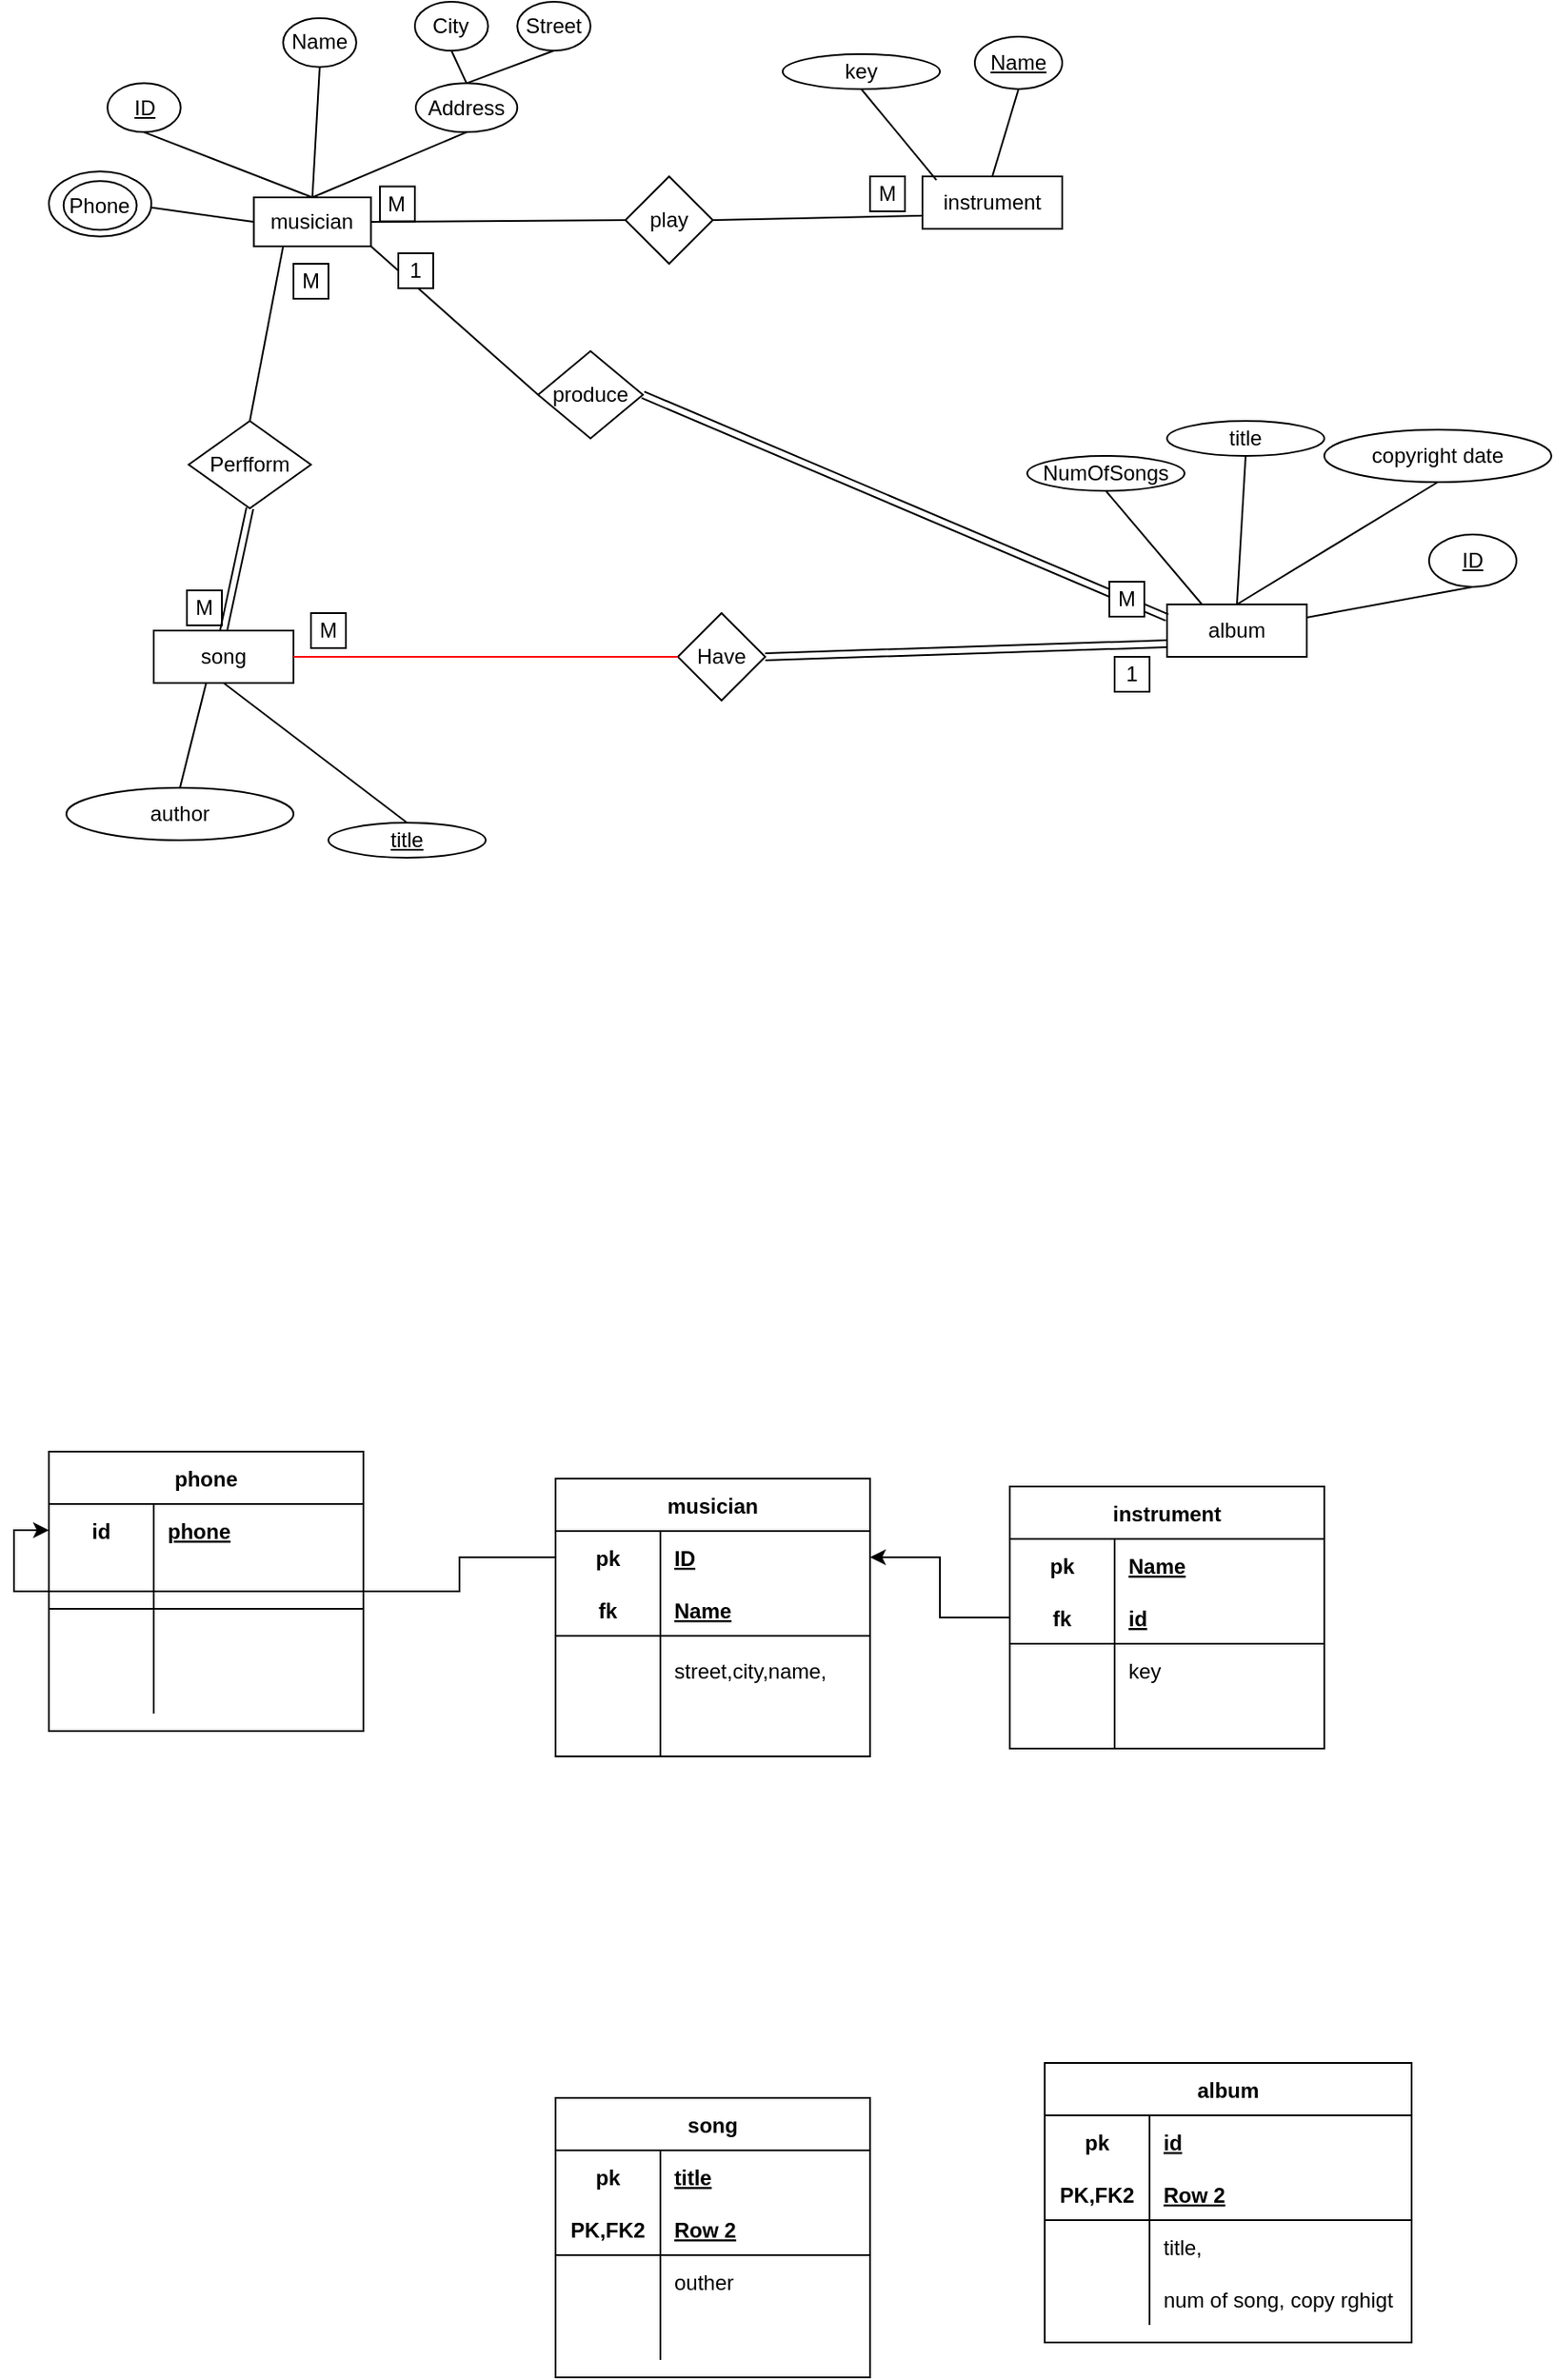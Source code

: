 <mxfile version="15.8.4" type="device" pages="2"><diagram id="q96kgmdiZf2N8kwf6P9B" name="Page-1"><mxGraphModel dx="868" dy="553" grid="1" gridSize="10" guides="1" tooltips="1" connect="1" arrows="1" fold="1" page="1" pageScale="1" pageWidth="1100" pageHeight="850" math="0" shadow="0"><root><mxCell id="0"/><mxCell id="1" parent="0"/><mxCell id="_PmwkuPQehdAPCDJU2OH-1" value="" style="group" parent="1" vertex="1" connectable="0"><mxGeometry x="30" y="40" width="310" height="140" as="geometry"/></mxCell><mxCell id="_PmwkuPQehdAPCDJU2OH-2" value="&lt;span class=&quot;fontstyle0&quot;&gt;musician&lt;/span&gt; &lt;br/&gt;" style="rounded=0;whiteSpace=wrap;html=1;" parent="_PmwkuPQehdAPCDJU2OH-1" vertex="1"><mxGeometry x="117.297" y="112" width="67.027" height="28" as="geometry"/></mxCell><mxCell id="_PmwkuPQehdAPCDJU2OH-3" value="&lt;u&gt;ID&lt;/u&gt;" style="ellipse;whiteSpace=wrap;html=1;" parent="_PmwkuPQehdAPCDJU2OH-1" vertex="1"><mxGeometry x="33.514" y="46.667" width="41.892" height="28" as="geometry"/></mxCell><mxCell id="_PmwkuPQehdAPCDJU2OH-4" value="Name" style="ellipse;whiteSpace=wrap;html=1;" parent="_PmwkuPQehdAPCDJU2OH-1" vertex="1"><mxGeometry x="134.054" y="9.333" width="41.892" height="28" as="geometry"/></mxCell><mxCell id="_PmwkuPQehdAPCDJU2OH-5" value="Address" style="ellipse;whiteSpace=wrap;html=1;" parent="_PmwkuPQehdAPCDJU2OH-1" vertex="1"><mxGeometry x="210" y="46.67" width="58.11" height="28" as="geometry"/></mxCell><mxCell id="_PmwkuPQehdAPCDJU2OH-6" value="Street" style="ellipse;whiteSpace=wrap;html=1;" parent="_PmwkuPQehdAPCDJU2OH-1" vertex="1"><mxGeometry x="268.108" width="41.892" height="28" as="geometry"/></mxCell><mxCell id="_PmwkuPQehdAPCDJU2OH-7" value="City" style="ellipse;whiteSpace=wrap;html=1;" parent="_PmwkuPQehdAPCDJU2OH-1" vertex="1"><mxGeometry x="209.459" width="41.892" height="28" as="geometry"/></mxCell><mxCell id="_PmwkuPQehdAPCDJU2OH-8" value="" style="endArrow=none;html=1;rounded=0;entryX=0.5;entryY=0;entryDx=0;entryDy=0;exitX=0.5;exitY=1;exitDx=0;exitDy=0;" parent="_PmwkuPQehdAPCDJU2OH-1" source="_PmwkuPQehdAPCDJU2OH-3" target="_PmwkuPQehdAPCDJU2OH-2" edge="1"><mxGeometry width="50" height="50" relative="1" as="geometry"><mxPoint x="142.432" y="214.667" as="sourcePoint"/><mxPoint x="184.324" y="168" as="targetPoint"/></mxGeometry></mxCell><mxCell id="_PmwkuPQehdAPCDJU2OH-9" value="" style="endArrow=none;html=1;rounded=0;entryX=0.5;entryY=0;entryDx=0;entryDy=0;exitX=0.5;exitY=1;exitDx=0;exitDy=0;" parent="_PmwkuPQehdAPCDJU2OH-1" source="_PmwkuPQehdAPCDJU2OH-4" target="_PmwkuPQehdAPCDJU2OH-2" edge="1"><mxGeometry width="50" height="50" relative="1" as="geometry"><mxPoint x="87.973" y="37.333" as="sourcePoint"/><mxPoint x="159.189" y="121.333" as="targetPoint"/></mxGeometry></mxCell><mxCell id="_PmwkuPQehdAPCDJU2OH-10" value="" style="endArrow=none;html=1;rounded=0;exitX=0.5;exitY=1;exitDx=0;exitDy=0;" parent="_PmwkuPQehdAPCDJU2OH-1" source="_PmwkuPQehdAPCDJU2OH-5" edge="1"><mxGeometry width="50" height="50" relative="1" as="geometry"><mxPoint x="163.378" y="37.333" as="sourcePoint"/><mxPoint x="150.811" y="112" as="targetPoint"/></mxGeometry></mxCell><mxCell id="_PmwkuPQehdAPCDJU2OH-11" value="" style="endArrow=none;html=1;rounded=0;entryX=0.5;entryY=0;entryDx=0;entryDy=0;exitX=0.5;exitY=1;exitDx=0;exitDy=0;" parent="_PmwkuPQehdAPCDJU2OH-1" source="_PmwkuPQehdAPCDJU2OH-7" target="_PmwkuPQehdAPCDJU2OH-5" edge="1"><mxGeometry width="50" height="50" relative="1" as="geometry"><mxPoint x="150.811" y="65.333" as="sourcePoint"/><mxPoint x="159.189" y="121.333" as="targetPoint"/></mxGeometry></mxCell><mxCell id="_PmwkuPQehdAPCDJU2OH-12" value="" style="endArrow=none;html=1;rounded=0;entryX=0.5;entryY=0;entryDx=0;entryDy=0;exitX=0.5;exitY=1;exitDx=0;exitDy=0;" parent="_PmwkuPQehdAPCDJU2OH-1" source="_PmwkuPQehdAPCDJU2OH-6" target="_PmwkuPQehdAPCDJU2OH-5" edge="1"><mxGeometry width="50" height="50" relative="1" as="geometry"><mxPoint x="238.784" y="37.333" as="sourcePoint"/><mxPoint x="255.541" y="56" as="targetPoint"/></mxGeometry></mxCell><mxCell id="_PmwkuPQehdAPCDJU2OH-13" value="" style="endArrow=none;html=1;rounded=0;entryX=0;entryY=0.5;entryDx=0;entryDy=0;exitX=1;exitY=0.5;exitDx=0;exitDy=0;" parent="_PmwkuPQehdAPCDJU2OH-1" source="_PmwkuPQehdAPCDJU2OH-16" target="_PmwkuPQehdAPCDJU2OH-2" edge="1"><mxGeometry width="50" height="50" relative="1" as="geometry"><mxPoint x="-25.135" y="112" as="sourcePoint"/><mxPoint x="37.703" y="186.667" as="targetPoint"/></mxGeometry></mxCell><mxCell id="_PmwkuPQehdAPCDJU2OH-14" value="" style="group" parent="_PmwkuPQehdAPCDJU2OH-1" vertex="1" connectable="0"><mxGeometry y="97.067" width="58.649" height="37.333" as="geometry"/></mxCell><mxCell id="_PmwkuPQehdAPCDJU2OH-15" value="" style="ellipse;whiteSpace=wrap;html=1;" parent="_PmwkuPQehdAPCDJU2OH-14" vertex="1"><mxGeometry width="58.649" height="37.333" as="geometry"/></mxCell><mxCell id="_PmwkuPQehdAPCDJU2OH-16" value="Phone" style="ellipse;whiteSpace=wrap;html=1;" parent="_PmwkuPQehdAPCDJU2OH-14" vertex="1"><mxGeometry x="8.378" y="5.6" width="41.892" height="28" as="geometry"/></mxCell><mxCell id="_PmwkuPQehdAPCDJU2OH-17" value="" style="shape=table;startSize=0;container=1;collapsible=0;childLayout=tableLayout;" parent="_PmwkuPQehdAPCDJU2OH-1" vertex="1"><mxGeometry x="189.46" y="105.73" width="20" height="20" as="geometry"/></mxCell><mxCell id="_PmwkuPQehdAPCDJU2OH-18" value="" style="shape=partialRectangle;collapsible=0;dropTarget=0;pointerEvents=0;fillColor=none;top=0;left=0;bottom=0;right=0;points=[[0,0.5],[1,0.5]];portConstraint=eastwest;" parent="_PmwkuPQehdAPCDJU2OH-17" vertex="1"><mxGeometry width="20" height="20" as="geometry"/></mxCell><mxCell id="_PmwkuPQehdAPCDJU2OH-19" value="M" style="shape=partialRectangle;html=1;whiteSpace=wrap;connectable=0;overflow=hidden;fillColor=none;top=0;left=0;bottom=0;right=0;pointerEvents=1;" parent="_PmwkuPQehdAPCDJU2OH-18" vertex="1"><mxGeometry width="20" height="20" as="geometry"><mxRectangle width="20" height="20" as="alternateBounds"/></mxGeometry></mxCell><mxCell id="_PmwkuPQehdAPCDJU2OH-20" value="" style="group" parent="1" vertex="1" connectable="0"><mxGeometry x="450" y="60" width="160" height="110" as="geometry"/></mxCell><mxCell id="_PmwkuPQehdAPCDJU2OH-21" value="&lt;span class=&quot;fontstyle0&quot;&gt;instrument&lt;/span&gt; &lt;br/&gt;" style="rounded=0;whiteSpace=wrap;html=1;" parent="_PmwkuPQehdAPCDJU2OH-20" vertex="1"><mxGeometry x="80" y="80" width="80" height="30" as="geometry"/></mxCell><mxCell id="_PmwkuPQehdAPCDJU2OH-22" value="&lt;u&gt;Name&lt;/u&gt;" style="ellipse;whiteSpace=wrap;html=1;" parent="_PmwkuPQehdAPCDJU2OH-20" vertex="1"><mxGeometry x="110" width="50" height="30" as="geometry"/></mxCell><mxCell id="_PmwkuPQehdAPCDJU2OH-23" value="" style="endArrow=none;html=1;rounded=0;entryX=0.5;entryY=1;entryDx=0;entryDy=0;exitX=0.5;exitY=0;exitDx=0;exitDy=0;" parent="_PmwkuPQehdAPCDJU2OH-20" source="_PmwkuPQehdAPCDJU2OH-21" target="_PmwkuPQehdAPCDJU2OH-22" edge="1"><mxGeometry width="50" height="50" relative="1" as="geometry"><mxPoint x="145" y="50" as="sourcePoint"/><mxPoint x="140" y="-40" as="targetPoint"/></mxGeometry></mxCell><mxCell id="_PmwkuPQehdAPCDJU2OH-24" value="&lt;span class=&quot;fontstyle0&quot;&gt;key&lt;/span&gt; " style="ellipse;whiteSpace=wrap;html=1;" parent="_PmwkuPQehdAPCDJU2OH-20" vertex="1"><mxGeometry y="10" width="90" height="20" as="geometry"/></mxCell><mxCell id="_PmwkuPQehdAPCDJU2OH-25" value="" style="endArrow=none;html=1;rounded=0;entryX=0.5;entryY=1;entryDx=0;entryDy=0;exitX=0.1;exitY=0.067;exitDx=0;exitDy=0;exitPerimeter=0;" parent="_PmwkuPQehdAPCDJU2OH-20" source="_PmwkuPQehdAPCDJU2OH-21" target="_PmwkuPQehdAPCDJU2OH-24" edge="1"><mxGeometry width="50" height="50" relative="1" as="geometry"><mxPoint x="40" y="80" as="sourcePoint"/><mxPoint x="60" y="-40" as="targetPoint"/></mxGeometry></mxCell><mxCell id="_PmwkuPQehdAPCDJU2OH-26" value="" style="shape=table;startSize=0;container=1;collapsible=0;childLayout=tableLayout;" parent="_PmwkuPQehdAPCDJU2OH-20" vertex="1"><mxGeometry x="50" y="80" width="20" height="20" as="geometry"/></mxCell><mxCell id="_PmwkuPQehdAPCDJU2OH-27" value="" style="shape=partialRectangle;collapsible=0;dropTarget=0;pointerEvents=0;fillColor=none;top=0;left=0;bottom=0;right=0;points=[[0,0.5],[1,0.5]];portConstraint=eastwest;" parent="_PmwkuPQehdAPCDJU2OH-26" vertex="1"><mxGeometry width="20" height="20" as="geometry"/></mxCell><mxCell id="_PmwkuPQehdAPCDJU2OH-28" value="M" style="shape=partialRectangle;html=1;whiteSpace=wrap;connectable=0;overflow=hidden;fillColor=none;top=0;left=0;bottom=0;right=0;pointerEvents=1;" parent="_PmwkuPQehdAPCDJU2OH-27" vertex="1"><mxGeometry width="20" height="20" as="geometry"><mxRectangle width="20" height="20" as="alternateBounds"/></mxGeometry></mxCell><mxCell id="_PmwkuPQehdAPCDJU2OH-29" value="" style="group" parent="1" vertex="1" connectable="0"><mxGeometry x="10" y="320" width="240" height="110" as="geometry"/></mxCell><mxCell id="_PmwkuPQehdAPCDJU2OH-30" value="" style="group" parent="_PmwkuPQehdAPCDJU2OH-29" vertex="1" connectable="0"><mxGeometry x="80" width="160" height="110" as="geometry"/></mxCell><mxCell id="_PmwkuPQehdAPCDJU2OH-31" value="&lt;span class=&quot;fontstyle0&quot;&gt;song&lt;/span&gt; &lt;br/&gt;" style="rounded=0;whiteSpace=wrap;html=1;" parent="_PmwkuPQehdAPCDJU2OH-30" vertex="1"><mxGeometry y="80" width="80" height="30" as="geometry"/></mxCell><mxCell id="_PmwkuPQehdAPCDJU2OH-32" value="" style="shape=table;startSize=0;container=1;collapsible=0;childLayout=tableLayout;" parent="_PmwkuPQehdAPCDJU2OH-30" vertex="1"><mxGeometry x="90" y="70" width="20" height="20" as="geometry"/></mxCell><mxCell id="_PmwkuPQehdAPCDJU2OH-33" value="" style="shape=partialRectangle;collapsible=0;dropTarget=0;pointerEvents=0;fillColor=none;top=0;left=0;bottom=0;right=0;points=[[0,0.5],[1,0.5]];portConstraint=eastwest;" parent="_PmwkuPQehdAPCDJU2OH-32" vertex="1"><mxGeometry width="20" height="20" as="geometry"/></mxCell><mxCell id="_PmwkuPQehdAPCDJU2OH-34" value="M" style="shape=partialRectangle;html=1;whiteSpace=wrap;connectable=0;overflow=hidden;fillColor=none;top=0;left=0;bottom=0;right=0;pointerEvents=1;" parent="_PmwkuPQehdAPCDJU2OH-33" vertex="1"><mxGeometry width="20" height="20" as="geometry"><mxRectangle width="20" height="20" as="alternateBounds"/></mxGeometry></mxCell><mxCell id="_PmwkuPQehdAPCDJU2OH-35" value="" style="shape=table;startSize=0;container=1;collapsible=0;childLayout=tableLayout;" parent="_PmwkuPQehdAPCDJU2OH-30" vertex="1"><mxGeometry x="19" y="57" width="20" height="20" as="geometry"/></mxCell><mxCell id="_PmwkuPQehdAPCDJU2OH-36" value="" style="shape=partialRectangle;collapsible=0;dropTarget=0;pointerEvents=0;fillColor=none;top=0;left=0;bottom=0;right=0;points=[[0,0.5],[1,0.5]];portConstraint=eastwest;" parent="_PmwkuPQehdAPCDJU2OH-35" vertex="1"><mxGeometry width="20" height="20" as="geometry"/></mxCell><mxCell id="_PmwkuPQehdAPCDJU2OH-37" value="M" style="shape=partialRectangle;html=1;whiteSpace=wrap;connectable=0;overflow=hidden;fillColor=none;top=0;left=0;bottom=0;right=0;pointerEvents=1;" parent="_PmwkuPQehdAPCDJU2OH-36" vertex="1"><mxGeometry width="20" height="20" as="geometry"><mxRectangle width="20" height="20" as="alternateBounds"/></mxGeometry></mxCell><mxCell id="_PmwkuPQehdAPCDJU2OH-38" value="play" style="rhombus;whiteSpace=wrap;html=1;" parent="1" vertex="1"><mxGeometry x="360" y="140" width="50" height="50" as="geometry"/></mxCell><mxCell id="_PmwkuPQehdAPCDJU2OH-39" value="" style="endArrow=none;html=1;rounded=0;entryX=0;entryY=0.5;entryDx=0;entryDy=0;exitX=1;exitY=0.5;exitDx=0;exitDy=0;" parent="1" source="_PmwkuPQehdAPCDJU2OH-2" target="_PmwkuPQehdAPCDJU2OH-38" edge="1"><mxGeometry width="50" height="50" relative="1" as="geometry"><mxPoint x="450" y="300" as="sourcePoint"/><mxPoint x="500" y="250" as="targetPoint"/></mxGeometry></mxCell><mxCell id="_PmwkuPQehdAPCDJU2OH-40" value="" style="endArrow=none;html=1;rounded=0;entryX=0;entryY=0.75;entryDx=0;entryDy=0;exitX=1;exitY=0.5;exitDx=0;exitDy=0;" parent="1" source="_PmwkuPQehdAPCDJU2OH-38" target="_PmwkuPQehdAPCDJU2OH-21" edge="1"><mxGeometry width="50" height="50" relative="1" as="geometry"><mxPoint x="224.324" y="176.0" as="sourcePoint"/><mxPoint x="370" y="175" as="targetPoint"/></mxGeometry></mxCell><mxCell id="_PmwkuPQehdAPCDJU2OH-41" value="Have" style="rhombus;whiteSpace=wrap;html=1;" parent="1" vertex="1"><mxGeometry x="390" y="390" width="50" height="50" as="geometry"/></mxCell><mxCell id="_PmwkuPQehdAPCDJU2OH-42" value="" style="endArrow=none;html=1;rounded=0;entryX=0;entryY=0.5;entryDx=0;entryDy=0;exitX=1;exitY=0.5;exitDx=0;exitDy=0;strokeColor=#FF0000;" parent="1" source="_PmwkuPQehdAPCDJU2OH-31" target="_PmwkuPQehdAPCDJU2OH-41" edge="1"><mxGeometry width="50" height="50" relative="1" as="geometry"><mxPoint x="180.004" y="415.41" as="sourcePoint"/><mxPoint x="325.68" y="414.41" as="targetPoint"/></mxGeometry></mxCell><mxCell id="_PmwkuPQehdAPCDJU2OH-43" value="" style="endArrow=none;html=1;rounded=0;entryX=1;entryY=0.5;entryDx=0;entryDy=0;exitX=0;exitY=0.75;exitDx=0;exitDy=0;shape=link;" parent="1" source="_PmwkuPQehdAPCDJU2OH-46" target="_PmwkuPQehdAPCDJU2OH-41" edge="1"><mxGeometry width="50" height="50" relative="1" as="geometry"><mxPoint x="650" y="320" as="sourcePoint"/><mxPoint x="400" y="425" as="targetPoint"/></mxGeometry></mxCell><mxCell id="_PmwkuPQehdAPCDJU2OH-44" value="" style="group" parent="1" vertex="1" connectable="0"><mxGeometry x="510" y="305" width="360" height="110" as="geometry"/></mxCell><mxCell id="_PmwkuPQehdAPCDJU2OH-45" value="" style="group" parent="_PmwkuPQehdAPCDJU2OH-44" vertex="1" connectable="0"><mxGeometry x="80" width="280" height="110" as="geometry"/></mxCell><mxCell id="_PmwkuPQehdAPCDJU2OH-46" value="&lt;span class=&quot;fontstyle0&quot;&gt;album&lt;/span&gt; &lt;br/&gt;" style="rounded=0;whiteSpace=wrap;html=1;" parent="_PmwkuPQehdAPCDJU2OH-45" vertex="1"><mxGeometry x="80" y="80" width="80" height="30" as="geometry"/></mxCell><mxCell id="_PmwkuPQehdAPCDJU2OH-47" value="&lt;u&gt;ID&lt;/u&gt;" style="ellipse;whiteSpace=wrap;html=1;" parent="_PmwkuPQehdAPCDJU2OH-45" vertex="1"><mxGeometry x="230" y="40" width="50" height="30" as="geometry"/></mxCell><mxCell id="_PmwkuPQehdAPCDJU2OH-48" value="" style="endArrow=none;html=1;rounded=0;entryX=1;entryY=0.25;entryDx=0;entryDy=0;exitX=0.5;exitY=1;exitDx=0;exitDy=0;" parent="_PmwkuPQehdAPCDJU2OH-45" source="_PmwkuPQehdAPCDJU2OH-47" target="_PmwkuPQehdAPCDJU2OH-46" edge="1"><mxGeometry width="50" height="50" relative="1" as="geometry"><mxPoint x="360" y="220" as="sourcePoint"/><mxPoint x="370" y="110" as="targetPoint"/></mxGeometry></mxCell><mxCell id="_PmwkuPQehdAPCDJU2OH-49" value="" style="shape=table;startSize=0;container=1;collapsible=0;childLayout=tableLayout;" parent="_PmwkuPQehdAPCDJU2OH-45" vertex="1"><mxGeometry x="50" y="110" width="20" height="20" as="geometry"/></mxCell><mxCell id="_PmwkuPQehdAPCDJU2OH-50" value="" style="shape=partialRectangle;collapsible=0;dropTarget=0;pointerEvents=0;fillColor=none;top=0;left=0;bottom=0;right=0;points=[[0,0.5],[1,0.5]];portConstraint=eastwest;" parent="_PmwkuPQehdAPCDJU2OH-49" vertex="1"><mxGeometry width="20" height="20" as="geometry"/></mxCell><mxCell id="_PmwkuPQehdAPCDJU2OH-51" value="1" style="shape=partialRectangle;html=1;whiteSpace=wrap;connectable=0;overflow=hidden;fillColor=none;top=0;left=0;bottom=0;right=0;pointerEvents=1;" parent="_PmwkuPQehdAPCDJU2OH-50" vertex="1"><mxGeometry width="20" height="20" as="geometry"><mxRectangle width="20" height="20" as="alternateBounds"/></mxGeometry></mxCell><mxCell id="_PmwkuPQehdAPCDJU2OH-52" value="&lt;span class=&quot;fontstyle0&quot;&gt;copyright date&lt;/span&gt; &lt;br/&gt;" style="ellipse;whiteSpace=wrap;html=1;" parent="1" vertex="1"><mxGeometry x="760" y="285" width="130" height="30" as="geometry"/></mxCell><mxCell id="_PmwkuPQehdAPCDJU2OH-53" value="" style="endArrow=none;html=1;rounded=0;entryX=0.5;entryY=1;entryDx=0;entryDy=0;exitX=0.5;exitY=0;exitDx=0;exitDy=0;" parent="1" source="_PmwkuPQehdAPCDJU2OH-46" target="_PmwkuPQehdAPCDJU2OH-52" edge="1"><mxGeometry width="50" height="50" relative="1" as="geometry"><mxPoint x="735" y="355" as="sourcePoint"/><mxPoint x="730" y="265" as="targetPoint"/></mxGeometry></mxCell><mxCell id="_PmwkuPQehdAPCDJU2OH-54" value="&lt;span class=&quot;fontstyle0&quot;&gt;title&lt;/span&gt; &lt;br/&gt;" style="ellipse;whiteSpace=wrap;html=1;" parent="1" vertex="1"><mxGeometry x="670" y="280" width="90" height="20" as="geometry"/></mxCell><mxCell id="_PmwkuPQehdAPCDJU2OH-55" value="" style="endArrow=none;html=1;rounded=0;entryX=0.5;entryY=1;entryDx=0;entryDy=0;exitX=0.5;exitY=0;exitDx=0;exitDy=0;" parent="1" source="_PmwkuPQehdAPCDJU2OH-46" target="_PmwkuPQehdAPCDJU2OH-54" edge="1"><mxGeometry width="50" height="50" relative="1" as="geometry"><mxPoint x="710" y="380" as="sourcePoint"/><mxPoint x="650" y="265" as="targetPoint"/></mxGeometry></mxCell><mxCell id="_PmwkuPQehdAPCDJU2OH-56" value="&lt;span class=&quot;fontstyle0&quot;&gt;NumOfSongs&lt;/span&gt;" style="ellipse;whiteSpace=wrap;html=1;" parent="1" vertex="1"><mxGeometry x="590" y="300" width="90" height="20" as="geometry"/></mxCell><mxCell id="_PmwkuPQehdAPCDJU2OH-57" value="" style="endArrow=none;html=1;rounded=0;entryX=0.5;entryY=1;entryDx=0;entryDy=0;exitX=0.25;exitY=0;exitDx=0;exitDy=0;" parent="1" source="_PmwkuPQehdAPCDJU2OH-46" target="_PmwkuPQehdAPCDJU2OH-56" edge="1"><mxGeometry width="50" height="50" relative="1" as="geometry"><mxPoint x="1168.0" y="637.01" as="sourcePoint"/><mxPoint x="570" y="305" as="targetPoint"/><Array as="points"/></mxGeometry></mxCell><mxCell id="_PmwkuPQehdAPCDJU2OH-58" value="&lt;span class=&quot;fontstyle0&quot;&gt;author&lt;/span&gt; &lt;br/&gt;" style="ellipse;whiteSpace=wrap;html=1;" parent="1" vertex="1"><mxGeometry x="40" y="490" width="130" height="30" as="geometry"/></mxCell><mxCell id="_PmwkuPQehdAPCDJU2OH-59" value="" style="endArrow=none;html=1;rounded=0;entryX=0.5;entryY=0;entryDx=0;entryDy=0;" parent="1" target="_PmwkuPQehdAPCDJU2OH-58" edge="1"><mxGeometry width="50" height="50" relative="1" as="geometry"><mxPoint x="120" y="430" as="sourcePoint"/><mxPoint x="150" y="280" as="targetPoint"/></mxGeometry></mxCell><mxCell id="_PmwkuPQehdAPCDJU2OH-60" style="edgeStyle=none;rounded=0;orthogonalLoop=1;jettySize=auto;html=1;" parent="1" source="_PmwkuPQehdAPCDJU2OH-31" edge="1"><mxGeometry relative="1" as="geometry"><mxPoint x="130" y="430" as="targetPoint"/></mxGeometry></mxCell><mxCell id="_PmwkuPQehdAPCDJU2OH-61" value="&lt;span class=&quot;fontstyle0&quot;&gt;&lt;u&gt;title&lt;/u&gt;&lt;/span&gt; " style="ellipse;whiteSpace=wrap;html=1;" parent="1" vertex="1"><mxGeometry x="190" y="510" width="90" height="20" as="geometry"/></mxCell><mxCell id="_PmwkuPQehdAPCDJU2OH-62" value="" style="endArrow=none;html=1;rounded=0;entryX=0.5;entryY=0;entryDx=0;entryDy=0;exitX=0.5;exitY=1;exitDx=0;exitDy=0;" parent="1" source="_PmwkuPQehdAPCDJU2OH-31" target="_PmwkuPQehdAPCDJU2OH-61" edge="1"><mxGeometry width="50" height="50" relative="1" as="geometry"><mxPoint x="60" y="720" as="sourcePoint"/><mxPoint x="80" y="600" as="targetPoint"/></mxGeometry></mxCell><mxCell id="_PmwkuPQehdAPCDJU2OH-63" value="" style="endArrow=none;html=1;rounded=0;entryX=0.5;entryY=0;entryDx=0;entryDy=0;exitX=0.25;exitY=1;exitDx=0;exitDy=0;" parent="1" source="_PmwkuPQehdAPCDJU2OH-2" target="_PmwkuPQehdAPCDJU2OH-74" edge="1"><mxGeometry width="50" height="50" relative="1" as="geometry"><mxPoint x="180" y="200" as="sourcePoint"/><mxPoint x="370" y="175" as="targetPoint"/></mxGeometry></mxCell><mxCell id="_PmwkuPQehdAPCDJU2OH-64" value="" style="endArrow=none;html=1;rounded=0;entryX=0.5;entryY=1;entryDx=0;entryDy=0;shape=link;" parent="1" target="_PmwkuPQehdAPCDJU2OH-74" edge="1"><mxGeometry width="50" height="50" relative="1" as="geometry"><mxPoint x="130" y="400" as="sourcePoint"/><mxPoint x="145" y="290" as="targetPoint"/></mxGeometry></mxCell><mxCell id="_PmwkuPQehdAPCDJU2OH-65" value="" style="shape=table;startSize=0;container=1;collapsible=0;childLayout=tableLayout;" parent="1" vertex="1"><mxGeometry x="170" y="190" width="20" height="20" as="geometry"/></mxCell><mxCell id="_PmwkuPQehdAPCDJU2OH-66" value="" style="shape=partialRectangle;collapsible=0;dropTarget=0;pointerEvents=0;fillColor=none;top=0;left=0;bottom=0;right=0;points=[[0,0.5],[1,0.5]];portConstraint=eastwest;" parent="_PmwkuPQehdAPCDJU2OH-65" vertex="1"><mxGeometry width="20" height="20" as="geometry"/></mxCell><mxCell id="_PmwkuPQehdAPCDJU2OH-67" value="M" style="shape=partialRectangle;html=1;whiteSpace=wrap;connectable=0;overflow=hidden;fillColor=none;top=0;left=0;bottom=0;right=0;pointerEvents=1;" parent="_PmwkuPQehdAPCDJU2OH-66" vertex="1"><mxGeometry width="20" height="20" as="geometry"><mxRectangle width="20" height="20" as="alternateBounds"/></mxGeometry></mxCell><mxCell id="_PmwkuPQehdAPCDJU2OH-68" value="&lt;span class=&quot;fontstyle0&quot;&gt;produce&lt;/span&gt;" style="rhombus;whiteSpace=wrap;html=1;" parent="1" vertex="1"><mxGeometry x="310" y="240" width="60" height="50" as="geometry"/></mxCell><mxCell id="_PmwkuPQehdAPCDJU2OH-69" value="" style="endArrow=none;html=1;rounded=0;entryX=0;entryY=0.5;entryDx=0;entryDy=0;exitX=1;exitY=1;exitDx=0;exitDy=0;" parent="1" source="_PmwkuPQehdAPCDJU2OH-2" target="_PmwkuPQehdAPCDJU2OH-68" edge="1"><mxGeometry width="50" height="50" relative="1" as="geometry"><mxPoint x="224.324" y="176.0" as="sourcePoint"/><mxPoint x="370" y="175" as="targetPoint"/></mxGeometry></mxCell><mxCell id="_PmwkuPQehdAPCDJU2OH-70" value="" style="endArrow=none;html=1;rounded=0;entryX=1;entryY=0.5;entryDx=0;entryDy=0;exitX=0;exitY=0.25;exitDx=0;exitDy=0;shape=link;" parent="1" source="_PmwkuPQehdAPCDJU2OH-46" target="_PmwkuPQehdAPCDJU2OH-68" edge="1"><mxGeometry width="50" height="50" relative="1" as="geometry"><mxPoint x="224.324" y="190.0" as="sourcePoint"/><mxPoint x="320" y="275" as="targetPoint"/></mxGeometry></mxCell><mxCell id="_PmwkuPQehdAPCDJU2OH-71" value="" style="shape=table;startSize=0;container=1;collapsible=0;childLayout=tableLayout;" parent="1" vertex="1"><mxGeometry x="230" y="184" width="20" height="20" as="geometry"/></mxCell><mxCell id="_PmwkuPQehdAPCDJU2OH-72" value="" style="shape=partialRectangle;collapsible=0;dropTarget=0;pointerEvents=0;fillColor=none;top=0;left=0;bottom=0;right=0;points=[[0,0.5],[1,0.5]];portConstraint=eastwest;" parent="_PmwkuPQehdAPCDJU2OH-71" vertex="1"><mxGeometry width="20" height="20" as="geometry"/></mxCell><mxCell id="_PmwkuPQehdAPCDJU2OH-73" value="1" style="shape=partialRectangle;html=1;whiteSpace=wrap;connectable=0;overflow=hidden;fillColor=none;top=0;left=0;bottom=0;right=0;pointerEvents=1;" parent="_PmwkuPQehdAPCDJU2OH-72" vertex="1"><mxGeometry width="20" height="20" as="geometry"><mxRectangle width="20" height="20" as="alternateBounds"/></mxGeometry></mxCell><mxCell id="_PmwkuPQehdAPCDJU2OH-74" value="Perfform" style="rhombus;whiteSpace=wrap;html=1;" parent="1" vertex="1"><mxGeometry x="110" y="280" width="70" height="50" as="geometry"/></mxCell><mxCell id="_PmwkuPQehdAPCDJU2OH-75" value="" style="shape=table;startSize=0;container=1;collapsible=0;childLayout=tableLayout;" parent="1" vertex="1"><mxGeometry x="637" y="372" width="20" height="20" as="geometry"/></mxCell><mxCell id="_PmwkuPQehdAPCDJU2OH-76" value="" style="shape=partialRectangle;collapsible=0;dropTarget=0;pointerEvents=0;fillColor=none;top=0;left=0;bottom=0;right=0;points=[[0,0.5],[1,0.5]];portConstraint=eastwest;" parent="_PmwkuPQehdAPCDJU2OH-75" vertex="1"><mxGeometry width="20" height="20" as="geometry"/></mxCell><mxCell id="_PmwkuPQehdAPCDJU2OH-77" value="M" style="shape=partialRectangle;html=1;whiteSpace=wrap;connectable=0;overflow=hidden;fillColor=none;top=0;left=0;bottom=0;right=0;pointerEvents=1;" parent="_PmwkuPQehdAPCDJU2OH-76" vertex="1"><mxGeometry width="20" height="20" as="geometry"><mxRectangle width="20" height="20" as="alternateBounds"/></mxGeometry></mxCell><mxCell id="Kq_Jz28fXqULiuQzPA2Q-17" value="instrument" style="shape=table;startSize=30;container=1;collapsible=1;childLayout=tableLayout;fixedRows=1;rowLines=0;fontStyle=1;align=center;resizeLast=1;" parent="1" vertex="1"><mxGeometry x="580" y="890" width="180" height="150" as="geometry"/></mxCell><mxCell id="Kq_Jz28fXqULiuQzPA2Q-18" value="" style="shape=partialRectangle;collapsible=0;dropTarget=0;pointerEvents=0;fillColor=none;top=0;left=0;bottom=0;right=0;points=[[0,0.5],[1,0.5]];portConstraint=eastwest;" parent="Kq_Jz28fXqULiuQzPA2Q-17" vertex="1"><mxGeometry y="30" width="180" height="30" as="geometry"/></mxCell><mxCell id="Kq_Jz28fXqULiuQzPA2Q-19" value="pk" style="shape=partialRectangle;connectable=0;fillColor=none;top=0;left=0;bottom=0;right=0;fontStyle=1;overflow=hidden;" parent="Kq_Jz28fXqULiuQzPA2Q-18" vertex="1"><mxGeometry width="60" height="30" as="geometry"><mxRectangle width="60" height="30" as="alternateBounds"/></mxGeometry></mxCell><mxCell id="Kq_Jz28fXqULiuQzPA2Q-20" value="Name" style="shape=partialRectangle;connectable=0;fillColor=none;top=0;left=0;bottom=0;right=0;align=left;spacingLeft=6;fontStyle=5;overflow=hidden;" parent="Kq_Jz28fXqULiuQzPA2Q-18" vertex="1"><mxGeometry x="60" width="120" height="30" as="geometry"><mxRectangle width="120" height="30" as="alternateBounds"/></mxGeometry></mxCell><mxCell id="Kq_Jz28fXqULiuQzPA2Q-21" value="" style="shape=partialRectangle;collapsible=0;dropTarget=0;pointerEvents=0;fillColor=none;top=0;left=0;bottom=1;right=0;points=[[0,0.5],[1,0.5]];portConstraint=eastwest;" parent="Kq_Jz28fXqULiuQzPA2Q-17" vertex="1"><mxGeometry y="60" width="180" height="30" as="geometry"/></mxCell><mxCell id="Kq_Jz28fXqULiuQzPA2Q-22" value="fk" style="shape=partialRectangle;connectable=0;fillColor=none;top=0;left=0;bottom=0;right=0;fontStyle=1;overflow=hidden;" parent="Kq_Jz28fXqULiuQzPA2Q-21" vertex="1"><mxGeometry width="60" height="30" as="geometry"><mxRectangle width="60" height="30" as="alternateBounds"/></mxGeometry></mxCell><mxCell id="Kq_Jz28fXqULiuQzPA2Q-23" value="id" style="shape=partialRectangle;connectable=0;fillColor=none;top=0;left=0;bottom=0;right=0;align=left;spacingLeft=6;fontStyle=5;overflow=hidden;" parent="Kq_Jz28fXqULiuQzPA2Q-21" vertex="1"><mxGeometry x="60" width="120" height="30" as="geometry"><mxRectangle width="120" height="30" as="alternateBounds"/></mxGeometry></mxCell><mxCell id="Kq_Jz28fXqULiuQzPA2Q-24" value="" style="shape=partialRectangle;collapsible=0;dropTarget=0;pointerEvents=0;fillColor=none;top=0;left=0;bottom=0;right=0;points=[[0,0.5],[1,0.5]];portConstraint=eastwest;" parent="Kq_Jz28fXqULiuQzPA2Q-17" vertex="1"><mxGeometry y="90" width="180" height="30" as="geometry"/></mxCell><mxCell id="Kq_Jz28fXqULiuQzPA2Q-25" value="" style="shape=partialRectangle;connectable=0;fillColor=none;top=0;left=0;bottom=0;right=0;editable=1;overflow=hidden;" parent="Kq_Jz28fXqULiuQzPA2Q-24" vertex="1"><mxGeometry width="60" height="30" as="geometry"><mxRectangle width="60" height="30" as="alternateBounds"/></mxGeometry></mxCell><mxCell id="Kq_Jz28fXqULiuQzPA2Q-26" value="key" style="shape=partialRectangle;connectable=0;fillColor=none;top=0;left=0;bottom=0;right=0;align=left;spacingLeft=6;overflow=hidden;" parent="Kq_Jz28fXqULiuQzPA2Q-24" vertex="1"><mxGeometry x="60" width="120" height="30" as="geometry"><mxRectangle width="120" height="30" as="alternateBounds"/></mxGeometry></mxCell><mxCell id="Kq_Jz28fXqULiuQzPA2Q-27" value="" style="shape=partialRectangle;collapsible=0;dropTarget=0;pointerEvents=0;fillColor=none;top=0;left=0;bottom=0;right=0;points=[[0,0.5],[1,0.5]];portConstraint=eastwest;" parent="Kq_Jz28fXqULiuQzPA2Q-17" vertex="1"><mxGeometry y="120" width="180" height="30" as="geometry"/></mxCell><mxCell id="Kq_Jz28fXqULiuQzPA2Q-28" value="" style="shape=partialRectangle;connectable=0;fillColor=none;top=0;left=0;bottom=0;right=0;editable=1;overflow=hidden;" parent="Kq_Jz28fXqULiuQzPA2Q-27" vertex="1"><mxGeometry width="60" height="30" as="geometry"><mxRectangle width="60" height="30" as="alternateBounds"/></mxGeometry></mxCell><mxCell id="Kq_Jz28fXqULiuQzPA2Q-29" value="" style="shape=partialRectangle;connectable=0;fillColor=none;top=0;left=0;bottom=0;right=0;align=left;spacingLeft=6;overflow=hidden;" parent="Kq_Jz28fXqULiuQzPA2Q-27" vertex="1"><mxGeometry x="60" width="120" height="30" as="geometry"><mxRectangle width="120" height="30" as="alternateBounds"/></mxGeometry></mxCell><mxCell id="Kq_Jz28fXqULiuQzPA2Q-30" value="musician" style="shape=table;startSize=30;container=1;collapsible=1;childLayout=tableLayout;fixedRows=1;rowLines=0;fontStyle=1;align=center;resizeLast=1;" parent="1" vertex="1"><mxGeometry x="320" y="885.5" width="180" height="159" as="geometry"/></mxCell><mxCell id="Kq_Jz28fXqULiuQzPA2Q-31" value="" style="shape=partialRectangle;collapsible=0;dropTarget=0;pointerEvents=0;fillColor=none;top=0;left=0;bottom=0;right=0;points=[[0,0.5],[1,0.5]];portConstraint=eastwest;" parent="Kq_Jz28fXqULiuQzPA2Q-30" vertex="1"><mxGeometry y="30" width="180" height="30" as="geometry"/></mxCell><mxCell id="Kq_Jz28fXqULiuQzPA2Q-32" value="pk" style="shape=partialRectangle;connectable=0;fillColor=none;top=0;left=0;bottom=0;right=0;fontStyle=1;overflow=hidden;" parent="Kq_Jz28fXqULiuQzPA2Q-31" vertex="1"><mxGeometry width="60" height="30" as="geometry"><mxRectangle width="60" height="30" as="alternateBounds"/></mxGeometry></mxCell><mxCell id="Kq_Jz28fXqULiuQzPA2Q-33" value="ID" style="shape=partialRectangle;connectable=0;fillColor=none;top=0;left=0;bottom=0;right=0;align=left;spacingLeft=6;fontStyle=5;overflow=hidden;" parent="Kq_Jz28fXqULiuQzPA2Q-31" vertex="1"><mxGeometry x="60" width="120" height="30" as="geometry"><mxRectangle width="120" height="30" as="alternateBounds"/></mxGeometry></mxCell><mxCell id="Kq_Jz28fXqULiuQzPA2Q-34" value="" style="shape=partialRectangle;collapsible=0;dropTarget=0;pointerEvents=0;fillColor=none;top=0;left=0;bottom=1;right=0;points=[[0,0.5],[1,0.5]];portConstraint=eastwest;" parent="Kq_Jz28fXqULiuQzPA2Q-30" vertex="1"><mxGeometry y="60" width="180" height="30" as="geometry"/></mxCell><mxCell id="Kq_Jz28fXqULiuQzPA2Q-35" value="fk" style="shape=partialRectangle;connectable=0;fillColor=none;top=0;left=0;bottom=0;right=0;fontStyle=1;overflow=hidden;" parent="Kq_Jz28fXqULiuQzPA2Q-34" vertex="1"><mxGeometry width="60" height="30" as="geometry"><mxRectangle width="60" height="30" as="alternateBounds"/></mxGeometry></mxCell><mxCell id="Kq_Jz28fXqULiuQzPA2Q-36" value="Name" style="shape=partialRectangle;connectable=0;fillColor=none;top=0;left=0;bottom=0;right=0;align=left;spacingLeft=6;fontStyle=5;overflow=hidden;" parent="Kq_Jz28fXqULiuQzPA2Q-34" vertex="1"><mxGeometry x="60" width="120" height="30" as="geometry"><mxRectangle width="120" height="30" as="alternateBounds"/></mxGeometry></mxCell><mxCell id="Kq_Jz28fXqULiuQzPA2Q-37" value="" style="shape=partialRectangle;collapsible=0;dropTarget=0;pointerEvents=0;fillColor=none;top=0;left=0;bottom=0;right=0;points=[[0,0.5],[1,0.5]];portConstraint=eastwest;" parent="Kq_Jz28fXqULiuQzPA2Q-30" vertex="1"><mxGeometry y="90" width="180" height="39" as="geometry"/></mxCell><mxCell id="Kq_Jz28fXqULiuQzPA2Q-38" value="" style="shape=partialRectangle;connectable=0;fillColor=none;top=0;left=0;bottom=0;right=0;editable=1;overflow=hidden;" parent="Kq_Jz28fXqULiuQzPA2Q-37" vertex="1"><mxGeometry width="60" height="39" as="geometry"><mxRectangle width="60" height="39" as="alternateBounds"/></mxGeometry></mxCell><mxCell id="Kq_Jz28fXqULiuQzPA2Q-39" value="street,city,name," style="shape=partialRectangle;connectable=0;fillColor=none;top=0;left=0;bottom=0;right=0;align=left;spacingLeft=6;overflow=hidden;" parent="Kq_Jz28fXqULiuQzPA2Q-37" vertex="1"><mxGeometry x="60" width="120" height="39" as="geometry"><mxRectangle width="120" height="39" as="alternateBounds"/></mxGeometry></mxCell><mxCell id="Kq_Jz28fXqULiuQzPA2Q-40" value="" style="shape=partialRectangle;collapsible=0;dropTarget=0;pointerEvents=0;fillColor=none;top=0;left=0;bottom=0;right=0;points=[[0,0.5],[1,0.5]];portConstraint=eastwest;" parent="Kq_Jz28fXqULiuQzPA2Q-30" vertex="1"><mxGeometry y="129" width="180" height="30" as="geometry"/></mxCell><mxCell id="Kq_Jz28fXqULiuQzPA2Q-41" value="" style="shape=partialRectangle;connectable=0;fillColor=none;top=0;left=0;bottom=0;right=0;editable=1;overflow=hidden;" parent="Kq_Jz28fXqULiuQzPA2Q-40" vertex="1"><mxGeometry width="60" height="30" as="geometry"><mxRectangle width="60" height="30" as="alternateBounds"/></mxGeometry></mxCell><mxCell id="Kq_Jz28fXqULiuQzPA2Q-42" value="&#10;&#10;&lt;span style=&quot;color: rgb(0, 0, 0); font-family: helvetica; font-size: 12px; font-style: normal; font-weight: 400; letter-spacing: normal; text-align: center; text-indent: 0px; text-transform: none; word-spacing: 0px; background-color: rgb(248, 249, 250); display: inline; float: none;&quot;&gt;City&lt;/span&gt;&#10;&#10;" style="shape=partialRectangle;connectable=0;fillColor=none;top=0;left=0;bottom=0;right=0;align=left;spacingLeft=6;overflow=hidden;" parent="Kq_Jz28fXqULiuQzPA2Q-40" vertex="1"><mxGeometry x="60" width="120" height="30" as="geometry"><mxRectangle width="120" height="30" as="alternateBounds"/></mxGeometry></mxCell><mxCell id="Kq_Jz28fXqULiuQzPA2Q-46" value="phone" style="shape=table;startSize=30;container=1;collapsible=1;childLayout=tableLayout;fixedRows=1;rowLines=0;fontStyle=1;align=center;resizeLast=1;" parent="1" vertex="1"><mxGeometry x="30" y="870" width="180" height="160" as="geometry"/></mxCell><mxCell id="Kq_Jz28fXqULiuQzPA2Q-47" value="" style="shape=partialRectangle;collapsible=0;dropTarget=0;pointerEvents=0;fillColor=none;top=0;left=0;bottom=0;right=0;points=[[0,0.5],[1,0.5]];portConstraint=eastwest;" parent="Kq_Jz28fXqULiuQzPA2Q-46" vertex="1"><mxGeometry y="30" width="180" height="30" as="geometry"/></mxCell><mxCell id="Kq_Jz28fXqULiuQzPA2Q-48" value="id" style="shape=partialRectangle;connectable=0;fillColor=none;top=0;left=0;bottom=0;right=0;fontStyle=1;overflow=hidden;" parent="Kq_Jz28fXqULiuQzPA2Q-47" vertex="1"><mxGeometry width="60" height="30" as="geometry"><mxRectangle width="60" height="30" as="alternateBounds"/></mxGeometry></mxCell><mxCell id="Kq_Jz28fXqULiuQzPA2Q-49" value="phone" style="shape=partialRectangle;connectable=0;fillColor=none;top=0;left=0;bottom=0;right=0;align=left;spacingLeft=6;fontStyle=5;overflow=hidden;" parent="Kq_Jz28fXqULiuQzPA2Q-47" vertex="1"><mxGeometry x="60" width="120" height="30" as="geometry"><mxRectangle width="120" height="30" as="alternateBounds"/></mxGeometry></mxCell><mxCell id="Kq_Jz28fXqULiuQzPA2Q-50" value="" style="shape=partialRectangle;collapsible=0;dropTarget=0;pointerEvents=0;fillColor=none;top=0;left=0;bottom=1;right=0;points=[[0,0.5],[1,0.5]];portConstraint=eastwest;" parent="Kq_Jz28fXqULiuQzPA2Q-46" vertex="1"><mxGeometry y="60" width="180" height="30" as="geometry"/></mxCell><mxCell id="Kq_Jz28fXqULiuQzPA2Q-51" value="" style="shape=partialRectangle;connectable=0;fillColor=none;top=0;left=0;bottom=0;right=0;fontStyle=1;overflow=hidden;" parent="Kq_Jz28fXqULiuQzPA2Q-50" vertex="1"><mxGeometry width="60" height="30" as="geometry"><mxRectangle width="60" height="30" as="alternateBounds"/></mxGeometry></mxCell><mxCell id="Kq_Jz28fXqULiuQzPA2Q-52" value="" style="shape=partialRectangle;connectable=0;fillColor=none;top=0;left=0;bottom=0;right=0;align=left;spacingLeft=6;fontStyle=5;overflow=hidden;" parent="Kq_Jz28fXqULiuQzPA2Q-50" vertex="1"><mxGeometry x="60" width="120" height="30" as="geometry"><mxRectangle width="120" height="30" as="alternateBounds"/></mxGeometry></mxCell><mxCell id="Kq_Jz28fXqULiuQzPA2Q-53" value="" style="shape=partialRectangle;collapsible=0;dropTarget=0;pointerEvents=0;fillColor=none;top=0;left=0;bottom=0;right=0;points=[[0,0.5],[1,0.5]];portConstraint=eastwest;" parent="Kq_Jz28fXqULiuQzPA2Q-46" vertex="1"><mxGeometry y="90" width="180" height="30" as="geometry"/></mxCell><mxCell id="Kq_Jz28fXqULiuQzPA2Q-54" value="" style="shape=partialRectangle;connectable=0;fillColor=none;top=0;left=0;bottom=0;right=0;editable=1;overflow=hidden;" parent="Kq_Jz28fXqULiuQzPA2Q-53" vertex="1"><mxGeometry width="60" height="30" as="geometry"><mxRectangle width="60" height="30" as="alternateBounds"/></mxGeometry></mxCell><mxCell id="Kq_Jz28fXqULiuQzPA2Q-55" value="" style="shape=partialRectangle;connectable=0;fillColor=none;top=0;left=0;bottom=0;right=0;align=left;spacingLeft=6;overflow=hidden;" parent="Kq_Jz28fXqULiuQzPA2Q-53" vertex="1"><mxGeometry x="60" width="120" height="30" as="geometry"><mxRectangle width="120" height="30" as="alternateBounds"/></mxGeometry></mxCell><mxCell id="Kq_Jz28fXqULiuQzPA2Q-56" value="" style="shape=partialRectangle;collapsible=0;dropTarget=0;pointerEvents=0;fillColor=none;top=0;left=0;bottom=0;right=0;points=[[0,0.5],[1,0.5]];portConstraint=eastwest;" parent="Kq_Jz28fXqULiuQzPA2Q-46" vertex="1"><mxGeometry y="120" width="180" height="30" as="geometry"/></mxCell><mxCell id="Kq_Jz28fXqULiuQzPA2Q-57" value="" style="shape=partialRectangle;connectable=0;fillColor=none;top=0;left=0;bottom=0;right=0;editable=1;overflow=hidden;" parent="Kq_Jz28fXqULiuQzPA2Q-56" vertex="1"><mxGeometry width="60" height="30" as="geometry"><mxRectangle width="60" height="30" as="alternateBounds"/></mxGeometry></mxCell><mxCell id="Kq_Jz28fXqULiuQzPA2Q-58" value="" style="shape=partialRectangle;connectable=0;fillColor=none;top=0;left=0;bottom=0;right=0;align=left;spacingLeft=6;overflow=hidden;" parent="Kq_Jz28fXqULiuQzPA2Q-56" vertex="1"><mxGeometry x="60" width="120" height="30" as="geometry"><mxRectangle width="120" height="30" as="alternateBounds"/></mxGeometry></mxCell><mxCell id="Kq_Jz28fXqULiuQzPA2Q-59" style="edgeStyle=orthogonalEdgeStyle;rounded=0;orthogonalLoop=1;jettySize=auto;html=1;entryX=0;entryY=0.5;entryDx=0;entryDy=0;" parent="1" source="Kq_Jz28fXqULiuQzPA2Q-31" target="Kq_Jz28fXqULiuQzPA2Q-47" edge="1"><mxGeometry relative="1" as="geometry"/></mxCell><mxCell id="Kq_Jz28fXqULiuQzPA2Q-60" style="edgeStyle=orthogonalEdgeStyle;rounded=0;orthogonalLoop=1;jettySize=auto;html=1;entryX=1;entryY=0.5;entryDx=0;entryDy=0;" parent="1" source="Kq_Jz28fXqULiuQzPA2Q-21" target="Kq_Jz28fXqULiuQzPA2Q-31" edge="1"><mxGeometry relative="1" as="geometry"/></mxCell><mxCell id="Kq_Jz28fXqULiuQzPA2Q-61" value="song" style="shape=table;startSize=30;container=1;collapsible=1;childLayout=tableLayout;fixedRows=1;rowLines=0;fontStyle=1;align=center;resizeLast=1;" parent="1" vertex="1"><mxGeometry x="320" y="1240" width="180" height="160" as="geometry"/></mxCell><mxCell id="Kq_Jz28fXqULiuQzPA2Q-62" value="" style="shape=partialRectangle;collapsible=0;dropTarget=0;pointerEvents=0;fillColor=none;top=0;left=0;bottom=0;right=0;points=[[0,0.5],[1,0.5]];portConstraint=eastwest;" parent="Kq_Jz28fXqULiuQzPA2Q-61" vertex="1"><mxGeometry y="30" width="180" height="30" as="geometry"/></mxCell><mxCell id="Kq_Jz28fXqULiuQzPA2Q-63" value="pk" style="shape=partialRectangle;connectable=0;fillColor=none;top=0;left=0;bottom=0;right=0;fontStyle=1;overflow=hidden;" parent="Kq_Jz28fXqULiuQzPA2Q-62" vertex="1"><mxGeometry width="60" height="30" as="geometry"><mxRectangle width="60" height="30" as="alternateBounds"/></mxGeometry></mxCell><mxCell id="Kq_Jz28fXqULiuQzPA2Q-64" value="title" style="shape=partialRectangle;connectable=0;fillColor=none;top=0;left=0;bottom=0;right=0;align=left;spacingLeft=6;fontStyle=5;overflow=hidden;" parent="Kq_Jz28fXqULiuQzPA2Q-62" vertex="1"><mxGeometry x="60" width="120" height="30" as="geometry"><mxRectangle width="120" height="30" as="alternateBounds"/></mxGeometry></mxCell><mxCell id="Kq_Jz28fXqULiuQzPA2Q-65" value="" style="shape=partialRectangle;collapsible=0;dropTarget=0;pointerEvents=0;fillColor=none;top=0;left=0;bottom=1;right=0;points=[[0,0.5],[1,0.5]];portConstraint=eastwest;" parent="Kq_Jz28fXqULiuQzPA2Q-61" vertex="1"><mxGeometry y="60" width="180" height="30" as="geometry"/></mxCell><mxCell id="Kq_Jz28fXqULiuQzPA2Q-66" value="PK,FK2" style="shape=partialRectangle;connectable=0;fillColor=none;top=0;left=0;bottom=0;right=0;fontStyle=1;overflow=hidden;" parent="Kq_Jz28fXqULiuQzPA2Q-65" vertex="1"><mxGeometry width="60" height="30" as="geometry"><mxRectangle width="60" height="30" as="alternateBounds"/></mxGeometry></mxCell><mxCell id="Kq_Jz28fXqULiuQzPA2Q-67" value="Row 2" style="shape=partialRectangle;connectable=0;fillColor=none;top=0;left=0;bottom=0;right=0;align=left;spacingLeft=6;fontStyle=5;overflow=hidden;" parent="Kq_Jz28fXqULiuQzPA2Q-65" vertex="1"><mxGeometry x="60" width="120" height="30" as="geometry"><mxRectangle width="120" height="30" as="alternateBounds"/></mxGeometry></mxCell><mxCell id="Kq_Jz28fXqULiuQzPA2Q-68" value="" style="shape=partialRectangle;collapsible=0;dropTarget=0;pointerEvents=0;fillColor=none;top=0;left=0;bottom=0;right=0;points=[[0,0.5],[1,0.5]];portConstraint=eastwest;" parent="Kq_Jz28fXqULiuQzPA2Q-61" vertex="1"><mxGeometry y="90" width="180" height="30" as="geometry"/></mxCell><mxCell id="Kq_Jz28fXqULiuQzPA2Q-69" value="" style="shape=partialRectangle;connectable=0;fillColor=none;top=0;left=0;bottom=0;right=0;editable=1;overflow=hidden;" parent="Kq_Jz28fXqULiuQzPA2Q-68" vertex="1"><mxGeometry width="60" height="30" as="geometry"><mxRectangle width="60" height="30" as="alternateBounds"/></mxGeometry></mxCell><mxCell id="Kq_Jz28fXqULiuQzPA2Q-70" value="outher" style="shape=partialRectangle;connectable=0;fillColor=none;top=0;left=0;bottom=0;right=0;align=left;spacingLeft=6;overflow=hidden;" parent="Kq_Jz28fXqULiuQzPA2Q-68" vertex="1"><mxGeometry x="60" width="120" height="30" as="geometry"><mxRectangle width="120" height="30" as="alternateBounds"/></mxGeometry></mxCell><mxCell id="Kq_Jz28fXqULiuQzPA2Q-71" value="" style="shape=partialRectangle;collapsible=0;dropTarget=0;pointerEvents=0;fillColor=none;top=0;left=0;bottom=0;right=0;points=[[0,0.5],[1,0.5]];portConstraint=eastwest;" parent="Kq_Jz28fXqULiuQzPA2Q-61" vertex="1"><mxGeometry y="120" width="180" height="30" as="geometry"/></mxCell><mxCell id="Kq_Jz28fXqULiuQzPA2Q-72" value="" style="shape=partialRectangle;connectable=0;fillColor=none;top=0;left=0;bottom=0;right=0;editable=1;overflow=hidden;" parent="Kq_Jz28fXqULiuQzPA2Q-71" vertex="1"><mxGeometry width="60" height="30" as="geometry"><mxRectangle width="60" height="30" as="alternateBounds"/></mxGeometry></mxCell><mxCell id="Kq_Jz28fXqULiuQzPA2Q-73" value="" style="shape=partialRectangle;connectable=0;fillColor=none;top=0;left=0;bottom=0;right=0;align=left;spacingLeft=6;overflow=hidden;" parent="Kq_Jz28fXqULiuQzPA2Q-71" vertex="1"><mxGeometry x="60" width="120" height="30" as="geometry"><mxRectangle width="120" height="30" as="alternateBounds"/></mxGeometry></mxCell><mxCell id="Kq_Jz28fXqULiuQzPA2Q-74" value="album" style="shape=table;startSize=30;container=1;collapsible=1;childLayout=tableLayout;fixedRows=1;rowLines=0;fontStyle=1;align=center;resizeLast=1;" parent="1" vertex="1"><mxGeometry x="600" y="1220" width="210" height="160" as="geometry"/></mxCell><mxCell id="Kq_Jz28fXqULiuQzPA2Q-75" value="" style="shape=partialRectangle;collapsible=0;dropTarget=0;pointerEvents=0;fillColor=none;top=0;left=0;bottom=0;right=0;points=[[0,0.5],[1,0.5]];portConstraint=eastwest;" parent="Kq_Jz28fXqULiuQzPA2Q-74" vertex="1"><mxGeometry y="30" width="210" height="30" as="geometry"/></mxCell><mxCell id="Kq_Jz28fXqULiuQzPA2Q-76" value="pk" style="shape=partialRectangle;connectable=0;fillColor=none;top=0;left=0;bottom=0;right=0;fontStyle=1;overflow=hidden;" parent="Kq_Jz28fXqULiuQzPA2Q-75" vertex="1"><mxGeometry width="60" height="30" as="geometry"><mxRectangle width="60" height="30" as="alternateBounds"/></mxGeometry></mxCell><mxCell id="Kq_Jz28fXqULiuQzPA2Q-77" value="id" style="shape=partialRectangle;connectable=0;fillColor=none;top=0;left=0;bottom=0;right=0;align=left;spacingLeft=6;fontStyle=5;overflow=hidden;" parent="Kq_Jz28fXqULiuQzPA2Q-75" vertex="1"><mxGeometry x="60" width="150" height="30" as="geometry"><mxRectangle width="150" height="30" as="alternateBounds"/></mxGeometry></mxCell><mxCell id="Kq_Jz28fXqULiuQzPA2Q-78" value="" style="shape=partialRectangle;collapsible=0;dropTarget=0;pointerEvents=0;fillColor=none;top=0;left=0;bottom=1;right=0;points=[[0,0.5],[1,0.5]];portConstraint=eastwest;" parent="Kq_Jz28fXqULiuQzPA2Q-74" vertex="1"><mxGeometry y="60" width="210" height="30" as="geometry"/></mxCell><mxCell id="Kq_Jz28fXqULiuQzPA2Q-79" value="PK,FK2" style="shape=partialRectangle;connectable=0;fillColor=none;top=0;left=0;bottom=0;right=0;fontStyle=1;overflow=hidden;" parent="Kq_Jz28fXqULiuQzPA2Q-78" vertex="1"><mxGeometry width="60" height="30" as="geometry"><mxRectangle width="60" height="30" as="alternateBounds"/></mxGeometry></mxCell><mxCell id="Kq_Jz28fXqULiuQzPA2Q-80" value="Row 2" style="shape=partialRectangle;connectable=0;fillColor=none;top=0;left=0;bottom=0;right=0;align=left;spacingLeft=6;fontStyle=5;overflow=hidden;" parent="Kq_Jz28fXqULiuQzPA2Q-78" vertex="1"><mxGeometry x="60" width="150" height="30" as="geometry"><mxRectangle width="150" height="30" as="alternateBounds"/></mxGeometry></mxCell><mxCell id="Kq_Jz28fXqULiuQzPA2Q-81" value="" style="shape=partialRectangle;collapsible=0;dropTarget=0;pointerEvents=0;fillColor=none;top=0;left=0;bottom=0;right=0;points=[[0,0.5],[1,0.5]];portConstraint=eastwest;" parent="Kq_Jz28fXqULiuQzPA2Q-74" vertex="1"><mxGeometry y="90" width="210" height="30" as="geometry"/></mxCell><mxCell id="Kq_Jz28fXqULiuQzPA2Q-82" value="" style="shape=partialRectangle;connectable=0;fillColor=none;top=0;left=0;bottom=0;right=0;editable=1;overflow=hidden;" parent="Kq_Jz28fXqULiuQzPA2Q-81" vertex="1"><mxGeometry width="60" height="30" as="geometry"><mxRectangle width="60" height="30" as="alternateBounds"/></mxGeometry></mxCell><mxCell id="Kq_Jz28fXqULiuQzPA2Q-83" value="title," style="shape=partialRectangle;connectable=0;fillColor=none;top=0;left=0;bottom=0;right=0;align=left;spacingLeft=6;overflow=hidden;" parent="Kq_Jz28fXqULiuQzPA2Q-81" vertex="1"><mxGeometry x="60" width="150" height="30" as="geometry"><mxRectangle width="150" height="30" as="alternateBounds"/></mxGeometry></mxCell><mxCell id="Kq_Jz28fXqULiuQzPA2Q-84" value="" style="shape=partialRectangle;collapsible=0;dropTarget=0;pointerEvents=0;fillColor=none;top=0;left=0;bottom=0;right=0;points=[[0,0.5],[1,0.5]];portConstraint=eastwest;" parent="Kq_Jz28fXqULiuQzPA2Q-74" vertex="1"><mxGeometry y="120" width="210" height="30" as="geometry"/></mxCell><mxCell id="Kq_Jz28fXqULiuQzPA2Q-85" value="" style="shape=partialRectangle;connectable=0;fillColor=none;top=0;left=0;bottom=0;right=0;editable=1;overflow=hidden;" parent="Kq_Jz28fXqULiuQzPA2Q-84" vertex="1"><mxGeometry width="60" height="30" as="geometry"><mxRectangle width="60" height="30" as="alternateBounds"/></mxGeometry></mxCell><mxCell id="Kq_Jz28fXqULiuQzPA2Q-86" value="num of song, copy rghigt" style="shape=partialRectangle;connectable=0;fillColor=none;top=0;left=0;bottom=0;right=0;align=left;spacingLeft=6;overflow=hidden;" parent="Kq_Jz28fXqULiuQzPA2Q-84" vertex="1"><mxGeometry x="60" width="150" height="30" as="geometry"><mxRectangle width="150" height="30" as="alternateBounds"/></mxGeometry></mxCell></root></mxGraphModel></diagram><diagram id="-VpNz2R74I7teRR1OLVW" name="Page-2"><mxGraphModel dx="868" dy="553" grid="1" gridSize="10" guides="1" tooltips="1" connect="1" arrows="1" fold="1" page="1" pageScale="1" pageWidth="850" pageHeight="1100" math="0" shadow="0"><root><mxCell id="jEN-vTY906x6g0P_1WTM-0"/><mxCell id="jEN-vTY906x6g0P_1WTM-1" parent="jEN-vTY906x6g0P_1WTM-0"/></root></mxGraphModel></diagram></mxfile>